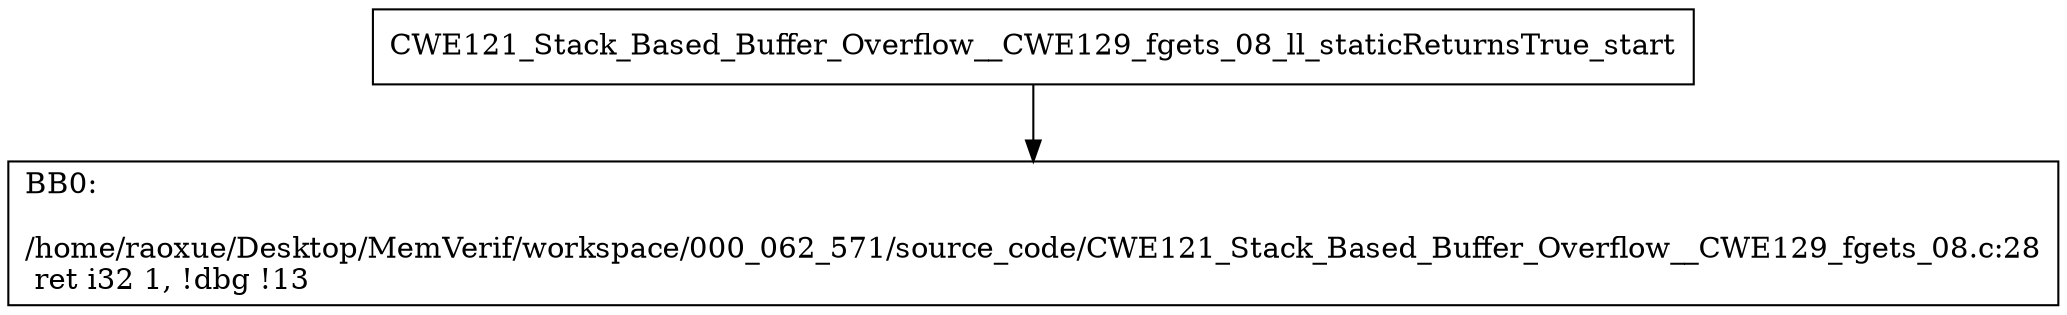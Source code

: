 digraph "CFG for'CWE121_Stack_Based_Buffer_Overflow__CWE129_fgets_08_ll_staticReturnsTrue' function" {
	BBCWE121_Stack_Based_Buffer_Overflow__CWE129_fgets_08_ll_staticReturnsTrue_start[shape=record,label="{CWE121_Stack_Based_Buffer_Overflow__CWE129_fgets_08_ll_staticReturnsTrue_start}"];
	BBCWE121_Stack_Based_Buffer_Overflow__CWE129_fgets_08_ll_staticReturnsTrue_start-> CWE121_Stack_Based_Buffer_Overflow__CWE129_fgets_08_ll_staticReturnsTrueBB0;
	CWE121_Stack_Based_Buffer_Overflow__CWE129_fgets_08_ll_staticReturnsTrueBB0 [shape=record, label="{BB0:\l\l/home/raoxue/Desktop/MemVerif/workspace/000_062_571/source_code/CWE121_Stack_Based_Buffer_Overflow__CWE129_fgets_08.c:28\l
  ret i32 1, !dbg !13\l
}"];
}
